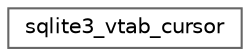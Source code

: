 digraph "Gráfico de Hierarquia de Classes"
{
 // LATEX_PDF_SIZE
  bgcolor="transparent";
  edge [fontname=Helvetica,fontsize=10,labelfontname=Helvetica,labelfontsize=10];
  node [fontname=Helvetica,fontsize=10,shape=box,height=0.2,width=0.4];
  rankdir="LR";
  Node0 [id="Node000000",label="sqlite3_vtab_cursor",height=0.2,width=0.4,color="grey40", fillcolor="white", style="filled",URL="$structsqlite3__vtab__cursor.html",tooltip=" "];
}
